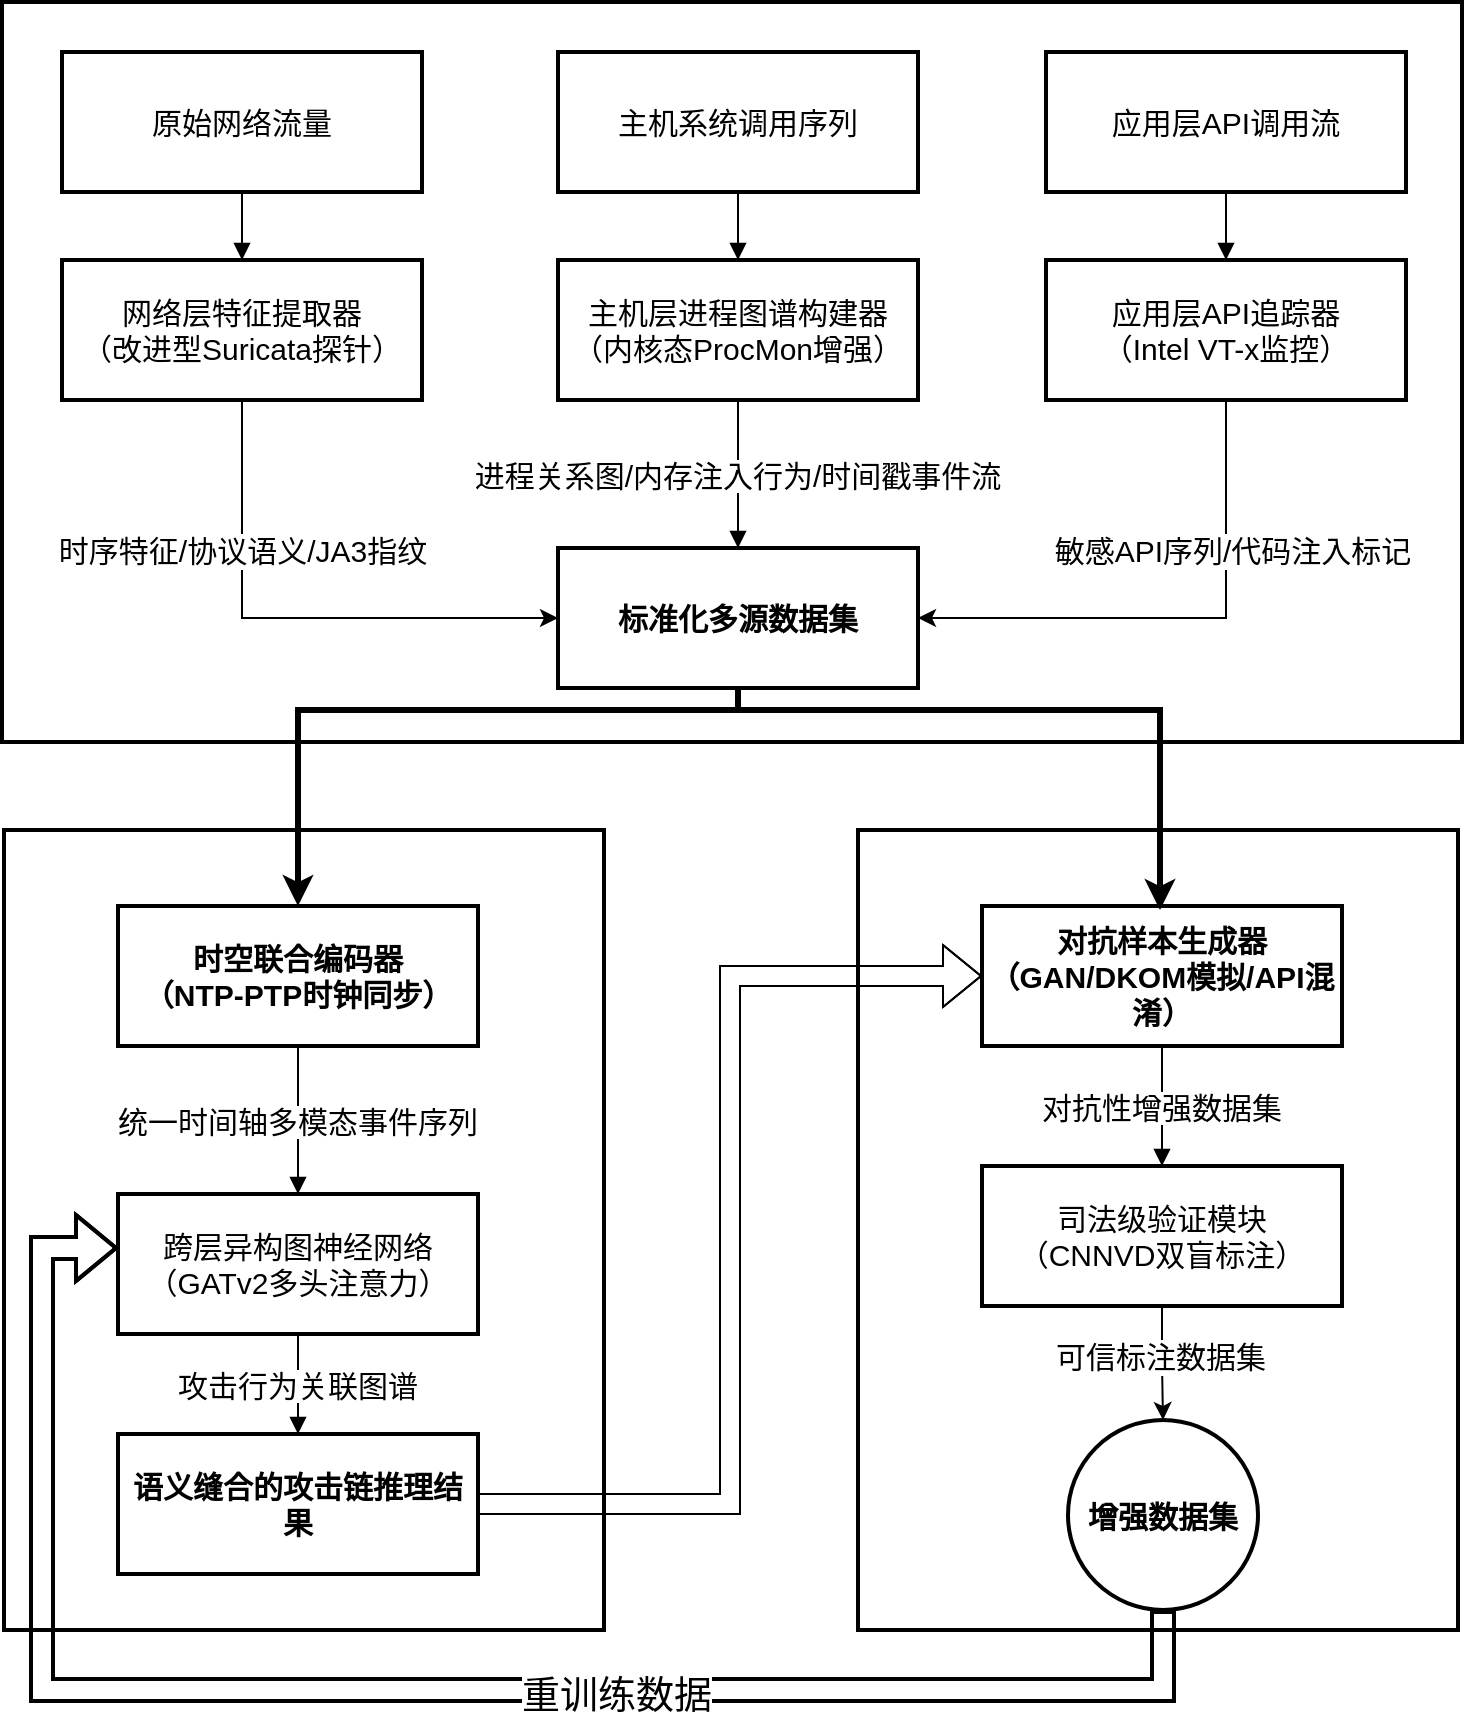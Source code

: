 <mxfile version="26.1.0">
  <diagram name="第 1 页" id="A0zR68kN7-x9ofTVkDkA">
    <mxGraphModel dx="1086" dy="1062" grid="1" gridSize="10" guides="1" tooltips="1" connect="1" arrows="1" fold="1" page="0" pageScale="1" pageWidth="827" pageHeight="1169" background="light-dark(#FFFFFF,#00520D)" math="0" shadow="0">
      <root>
        <mxCell id="0" />
        <mxCell id="1" parent="0" />
        <mxCell id="xK2gMv-OVK_lQZHUOuJI-2" value="" style="whiteSpace=wrap;strokeWidth=2;fontSize=15;" vertex="1" parent="1">
          <mxGeometry x="461" y="494" width="300" height="400" as="geometry" />
        </mxCell>
        <mxCell id="xK2gMv-OVK_lQZHUOuJI-1" value="" style="whiteSpace=wrap;strokeWidth=2;fontSize=15;" vertex="1" parent="1">
          <mxGeometry x="888" y="494" width="300" height="400" as="geometry" />
        </mxCell>
        <mxCell id="xK2gMv-OVK_lQZHUOuJI-3" value="" style="whiteSpace=wrap;strokeWidth=2;fontSize=15;" vertex="1" parent="1">
          <mxGeometry x="460" y="80" width="730" height="370" as="geometry" />
        </mxCell>
        <mxCell id="xK2gMv-OVK_lQZHUOuJI-4" value="原始网络流量" style="whiteSpace=wrap;strokeWidth=2;fontSize=15;" vertex="1" parent="1">
          <mxGeometry x="490" y="105" width="180" height="70" as="geometry" />
        </mxCell>
        <mxCell id="xK2gMv-OVK_lQZHUOuJI-71" style="edgeStyle=orthogonalEdgeStyle;rounded=0;orthogonalLoop=1;jettySize=auto;html=1;entryX=0;entryY=0.5;entryDx=0;entryDy=0;exitX=0.5;exitY=1;exitDx=0;exitDy=0;fontSize=15;" edge="1" parent="1" source="xK2gMv-OVK_lQZHUOuJI-5" target="xK2gMv-OVK_lQZHUOuJI-6">
          <mxGeometry relative="1" as="geometry" />
        </mxCell>
        <mxCell id="xK2gMv-OVK_lQZHUOuJI-72" value="时序特征/协议语义/JA3指纹" style="edgeLabel;html=1;align=center;verticalAlign=middle;resizable=0;points=[];fontSize=15;" vertex="1" connectable="0" parent="xK2gMv-OVK_lQZHUOuJI-71">
          <mxGeometry x="-0.448" relative="1" as="geometry">
            <mxPoint y="1" as="offset" />
          </mxGeometry>
        </mxCell>
        <mxCell id="xK2gMv-OVK_lQZHUOuJI-5" value="网络层特征提取器&#xa;（改进型Suricata探针）" style="whiteSpace=wrap;strokeWidth=2;fontSize=15;" vertex="1" parent="1">
          <mxGeometry x="490" y="209" width="180" height="70" as="geometry" />
        </mxCell>
        <mxCell id="xK2gMv-OVK_lQZHUOuJI-79" style="edgeStyle=orthogonalEdgeStyle;rounded=0;orthogonalLoop=1;jettySize=auto;html=1;strokeWidth=3;fontSize=15;" edge="1" parent="1" source="xK2gMv-OVK_lQZHUOuJI-6" target="xK2gMv-OVK_lQZHUOuJI-11">
          <mxGeometry relative="1" as="geometry">
            <Array as="points">
              <mxPoint x="828" y="434" />
              <mxPoint x="608" y="434" />
            </Array>
          </mxGeometry>
        </mxCell>
        <mxCell id="xK2gMv-OVK_lQZHUOuJI-6" value="标准化多源数据集" style="whiteSpace=wrap;strokeWidth=2;fontSize=15;fontStyle=1" vertex="1" parent="1">
          <mxGeometry x="738" y="353" width="180" height="70" as="geometry" />
        </mxCell>
        <mxCell id="xK2gMv-OVK_lQZHUOuJI-7" value="主机系统调用序列" style="whiteSpace=wrap;strokeWidth=2;fontSize=15;" vertex="1" parent="1">
          <mxGeometry x="738" y="105" width="180" height="70" as="geometry" />
        </mxCell>
        <mxCell id="xK2gMv-OVK_lQZHUOuJI-8" value="主机层进程图谱构建器&#xa;（内核态ProcMon增强）" style="whiteSpace=wrap;strokeWidth=2;fontSize=15;" vertex="1" parent="1">
          <mxGeometry x="738" y="209" width="180" height="70" as="geometry" />
        </mxCell>
        <mxCell id="xK2gMv-OVK_lQZHUOuJI-9" value="应用层API调用流" style="whiteSpace=wrap;strokeWidth=2;fontSize=15;" vertex="1" parent="1">
          <mxGeometry x="982" y="105" width="180" height="70" as="geometry" />
        </mxCell>
        <mxCell id="xK2gMv-OVK_lQZHUOuJI-73" style="edgeStyle=orthogonalEdgeStyle;rounded=0;orthogonalLoop=1;jettySize=auto;html=1;entryX=1;entryY=0.5;entryDx=0;entryDy=0;exitX=0.5;exitY=1;exitDx=0;exitDy=0;fontSize=15;" edge="1" parent="1" source="xK2gMv-OVK_lQZHUOuJI-10" target="xK2gMv-OVK_lQZHUOuJI-6">
          <mxGeometry relative="1" as="geometry" />
        </mxCell>
        <mxCell id="xK2gMv-OVK_lQZHUOuJI-74" value="敏感API序列/代码注入标记" style="edgeLabel;html=1;align=center;verticalAlign=middle;resizable=0;points=[];fontSize=15;" vertex="1" connectable="0" parent="xK2gMv-OVK_lQZHUOuJI-73">
          <mxGeometry x="-0.44" y="3" relative="1" as="geometry">
            <mxPoint y="1" as="offset" />
          </mxGeometry>
        </mxCell>
        <mxCell id="xK2gMv-OVK_lQZHUOuJI-10" value="应用层API追踪器&#xa;（Intel VT-x监控）" style="whiteSpace=wrap;strokeWidth=2;fontSize=15;" vertex="1" parent="1">
          <mxGeometry x="982" y="209" width="180" height="70" as="geometry" />
        </mxCell>
        <mxCell id="xK2gMv-OVK_lQZHUOuJI-11" value="时空联合编码器&#xa;（NTP-PTP时钟同步）" style="whiteSpace=wrap;strokeWidth=2;fontSize=15;fontStyle=1" vertex="1" parent="1">
          <mxGeometry x="518" y="532" width="180" height="70" as="geometry" />
        </mxCell>
        <mxCell id="xK2gMv-OVK_lQZHUOuJI-12" value="跨层异构图神经网络&#xa;（GATv2多头注意力）" style="whiteSpace=wrap;strokeWidth=2;fontSize=15;" vertex="1" parent="1">
          <mxGeometry x="518" y="676" width="180" height="70" as="geometry" />
        </mxCell>
        <mxCell id="xK2gMv-OVK_lQZHUOuJI-76" style="edgeStyle=orthogonalEdgeStyle;rounded=0;orthogonalLoop=1;jettySize=auto;html=1;entryX=0;entryY=0.5;entryDx=0;entryDy=0;shape=flexArrow;fontSize=15;" edge="1" parent="1" source="xK2gMv-OVK_lQZHUOuJI-13" target="xK2gMv-OVK_lQZHUOuJI-14">
          <mxGeometry relative="1" as="geometry" />
        </mxCell>
        <mxCell id="xK2gMv-OVK_lQZHUOuJI-13" value="语义缝合的攻击链推理结果" style="whiteSpace=wrap;strokeWidth=2;fontSize=15;fontStyle=1" vertex="1" parent="1">
          <mxGeometry x="518" y="796" width="180" height="70" as="geometry" />
        </mxCell>
        <mxCell id="xK2gMv-OVK_lQZHUOuJI-14" value="对抗样本生成器&#xa;（GAN/DKOM模拟/API混淆）" style="whiteSpace=wrap;strokeWidth=2;fontSize=15;fontStyle=1" vertex="1" parent="1">
          <mxGeometry x="950" y="532" width="180" height="70" as="geometry" />
        </mxCell>
        <mxCell id="xK2gMv-OVK_lQZHUOuJI-69" style="edgeStyle=orthogonalEdgeStyle;rounded=0;orthogonalLoop=1;jettySize=auto;html=1;entryX=0.5;entryY=0;entryDx=0;entryDy=0;fontSize=15;" edge="1" parent="1" source="xK2gMv-OVK_lQZHUOuJI-15" target="xK2gMv-OVK_lQZHUOuJI-16">
          <mxGeometry relative="1" as="geometry" />
        </mxCell>
        <mxCell id="xK2gMv-OVK_lQZHUOuJI-70" value="可信标注数据集" style="edgeLabel;html=1;align=center;verticalAlign=middle;resizable=0;points=[];fontSize=15;" vertex="1" connectable="0" parent="xK2gMv-OVK_lQZHUOuJI-69">
          <mxGeometry x="-0.138" y="-1" relative="1" as="geometry">
            <mxPoint as="offset" />
          </mxGeometry>
        </mxCell>
        <mxCell id="xK2gMv-OVK_lQZHUOuJI-15" value="司法级验证模块&#xa;（CNNVD双盲标注）" style="whiteSpace=wrap;strokeWidth=2;fontSize=15;" vertex="1" parent="1">
          <mxGeometry x="950" y="662" width="180" height="70" as="geometry" />
        </mxCell>
        <mxCell id="xK2gMv-OVK_lQZHUOuJI-77" style="edgeStyle=orthogonalEdgeStyle;rounded=0;orthogonalLoop=1;jettySize=auto;html=1;shape=flexArrow;strokeWidth=2;fontSize=15;" edge="1" parent="1" source="xK2gMv-OVK_lQZHUOuJI-16" target="xK2gMv-OVK_lQZHUOuJI-12">
          <mxGeometry relative="1" as="geometry">
            <mxPoint x="410" y="620" as="targetPoint" />
            <Array as="points">
              <mxPoint x="1040" y="924" />
              <mxPoint x="480" y="924" />
              <mxPoint x="480" y="703" />
            </Array>
          </mxGeometry>
        </mxCell>
        <mxCell id="xK2gMv-OVK_lQZHUOuJI-78" value="重训练数据" style="edgeLabel;html=1;align=center;verticalAlign=middle;resizable=0;points=[];fontSize=19;" vertex="1" connectable="0" parent="xK2gMv-OVK_lQZHUOuJI-77">
          <mxGeometry x="-0.271" y="3" relative="1" as="geometry">
            <mxPoint as="offset" />
          </mxGeometry>
        </mxCell>
        <mxCell id="xK2gMv-OVK_lQZHUOuJI-16" value="增强数据集" style="ellipse;aspect=fixed;strokeWidth=2;whiteSpace=wrap;fontSize=15;fontStyle=1" vertex="1" parent="1">
          <mxGeometry x="993" y="789" width="95" height="95" as="geometry" />
        </mxCell>
        <mxCell id="xK2gMv-OVK_lQZHUOuJI-17" value="" style="whiteSpace=wrap;strokeWidth=2;fontSize=15;" vertex="1" parent="1">
          <mxGeometry x="490" y="380" as="geometry" />
        </mxCell>
        <mxCell id="xK2gMv-OVK_lQZHUOuJI-18" value="" style="whiteSpace=wrap;strokeWidth=2;fontSize=15;" vertex="1" parent="1">
          <mxGeometry x="822" y="494" as="geometry" />
        </mxCell>
        <mxCell id="xK2gMv-OVK_lQZHUOuJI-19" value="" style="whiteSpace=wrap;strokeWidth=2;fontSize=15;" vertex="1" parent="1">
          <mxGeometry x="854" y="380" as="geometry" />
        </mxCell>
        <mxCell id="xK2gMv-OVK_lQZHUOuJI-20" value="" style="whiteSpace=wrap;strokeWidth=2;fontSize=15;" vertex="1" parent="1">
          <mxGeometry x="854" y="515" as="geometry" />
        </mxCell>
        <mxCell id="xK2gMv-OVK_lQZHUOuJI-21" value="" style="whiteSpace=wrap;strokeWidth=2;fontSize=15;" vertex="1" parent="1">
          <mxGeometry x="1181" y="380" as="geometry" />
        </mxCell>
        <mxCell id="xK2gMv-OVK_lQZHUOuJI-22" value="" style="whiteSpace=wrap;strokeWidth=2;fontSize=15;" vertex="1" parent="1">
          <mxGeometry x="1040" y="508" as="geometry" />
        </mxCell>
        <mxCell id="xK2gMv-OVK_lQZHUOuJI-23" value="" style="whiteSpace=wrap;strokeWidth=2;fontSize=15;" vertex="1" parent="1">
          <mxGeometry x="672" y="718" as="geometry" />
        </mxCell>
        <mxCell id="xK2gMv-OVK_lQZHUOuJI-24" value="" style="whiteSpace=wrap;strokeWidth=2;fontSize=15;" vertex="1" parent="1">
          <mxGeometry x="690" y="844" as="geometry" />
        </mxCell>
        <mxCell id="xK2gMv-OVK_lQZHUOuJI-25" value="" style="whiteSpace=wrap;strokeWidth=2;fontSize=15;" vertex="1" parent="1">
          <mxGeometry x="460" y="844" as="geometry" />
        </mxCell>
        <mxCell id="xK2gMv-OVK_lQZHUOuJI-27" value="" style="whiteSpace=wrap;strokeWidth=2;fontSize=15;" vertex="1" parent="1">
          <mxGeometry x="1113" y="723" as="geometry" />
        </mxCell>
        <mxCell id="xK2gMv-OVK_lQZHUOuJI-28" value="" style="whiteSpace=wrap;strokeWidth=2;fontSize=15;" vertex="1" parent="1">
          <mxGeometry x="1168" y="870" as="geometry" />
        </mxCell>
        <mxCell id="xK2gMv-OVK_lQZHUOuJI-29" value="" style="whiteSpace=wrap;strokeWidth=2;fontSize=15;" vertex="1" parent="1">
          <mxGeometry x="925" y="870" as="geometry" />
        </mxCell>
        <mxCell id="xK2gMv-OVK_lQZHUOuJI-31" value="" style="curved=1;startArrow=none;endArrow=block;exitX=0.5;exitY=1;entryX=0.5;entryY=0;rounded=0;fontSize=15;" edge="1" parent="1" source="xK2gMv-OVK_lQZHUOuJI-4" target="xK2gMv-OVK_lQZHUOuJI-5">
          <mxGeometry relative="1" as="geometry">
            <Array as="points" />
          </mxGeometry>
        </mxCell>
        <mxCell id="xK2gMv-OVK_lQZHUOuJI-33" value="" style="curved=1;startArrow=none;endArrow=block;exitX=0.5;exitY=1;entryX=0.5;entryY=0;rounded=0;fontSize=15;" edge="1" parent="1" source="xK2gMv-OVK_lQZHUOuJI-7" target="xK2gMv-OVK_lQZHUOuJI-8">
          <mxGeometry relative="1" as="geometry">
            <Array as="points" />
          </mxGeometry>
        </mxCell>
        <mxCell id="xK2gMv-OVK_lQZHUOuJI-34" value="进程关系图/内存注入行为/时间戳事件流" style="startArrow=none;endArrow=block;exitX=0.5;exitY=1;entryX=0.5;entryY=0;rounded=0;exitDx=0;exitDy=0;fontSize=15;" edge="1" parent="1" source="xK2gMv-OVK_lQZHUOuJI-8" target="xK2gMv-OVK_lQZHUOuJI-6">
          <mxGeometry relative="1" as="geometry" />
        </mxCell>
        <mxCell id="xK2gMv-OVK_lQZHUOuJI-35" value="" style="curved=1;startArrow=none;endArrow=block;exitX=0.5;exitY=1;entryX=0.5;entryY=0;rounded=0;fontSize=15;" edge="1" parent="1" source="xK2gMv-OVK_lQZHUOuJI-9" target="xK2gMv-OVK_lQZHUOuJI-10">
          <mxGeometry relative="1" as="geometry">
            <Array as="points" />
          </mxGeometry>
        </mxCell>
        <mxCell id="xK2gMv-OVK_lQZHUOuJI-47" value="统一时间轴多模态事件序列" style="startArrow=none;endArrow=block;exitX=0.5;exitY=1;entryX=0.5;entryY=-0.01;rounded=0;fontSize=15;exitDx=0;exitDy=0;" edge="1" parent="1" source="xK2gMv-OVK_lQZHUOuJI-11" target="xK2gMv-OVK_lQZHUOuJI-12">
          <mxGeometry relative="1" as="geometry" />
        </mxCell>
        <mxCell id="xK2gMv-OVK_lQZHUOuJI-48" value="攻击行为关联图谱" style="startArrow=none;endArrow=block;exitX=0.5;exitY=1;entryX=0.5;entryY=0;rounded=0;fontSize=15;exitDx=0;exitDy=0;" edge="1" parent="1" source="xK2gMv-OVK_lQZHUOuJI-12" target="xK2gMv-OVK_lQZHUOuJI-13">
          <mxGeometry relative="1" as="geometry" />
        </mxCell>
        <mxCell id="xK2gMv-OVK_lQZHUOuJI-57" value="对抗性增强数据集" style="startArrow=none;endArrow=block;exitX=0.5;exitY=1;entryX=0.5;entryY=-0.01;rounded=0;exitDx=0;exitDy=0;fontSize=15;" edge="1" parent="1" source="xK2gMv-OVK_lQZHUOuJI-14" target="xK2gMv-OVK_lQZHUOuJI-15">
          <mxGeometry relative="1" as="geometry" />
        </mxCell>
        <mxCell id="xK2gMv-OVK_lQZHUOuJI-80" style="edgeStyle=orthogonalEdgeStyle;rounded=0;orthogonalLoop=1;jettySize=auto;html=1;strokeWidth=3;fontSize=15;" edge="1" parent="1" source="xK2gMv-OVK_lQZHUOuJI-6">
          <mxGeometry relative="1" as="geometry">
            <mxPoint x="1039" y="534" as="targetPoint" />
            <Array as="points">
              <mxPoint x="828" y="434" />
              <mxPoint x="1039" y="434" />
            </Array>
          </mxGeometry>
        </mxCell>
      </root>
    </mxGraphModel>
  </diagram>
</mxfile>
